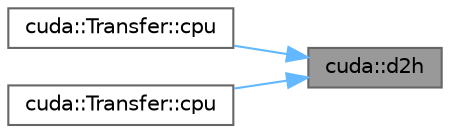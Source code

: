 digraph "cuda::d2h"
{
 // LATEX_PDF_SIZE
  bgcolor="transparent";
  edge [fontname=Helvetica,fontsize=10,labelfontname=Helvetica,labelfontsize=10];
  node [fontname=Helvetica,fontsize=10,shape=box,height=0.2,width=0.4];
  rankdir="RL";
  Node1 [id="Node000001",label="cuda::d2h",height=0.2,width=0.4,color="gray40", fillcolor="grey60", style="filled", fontcolor="black",tooltip="Copies size bytes from src to dst, device to host."];
  Node1 -> Node2 [id="edge1_Node000001_Node000002",dir="back",color="steelblue1",style="solid",tooltip=" "];
  Node2 [id="Node000002",label="cuda::Transfer::cpu",height=0.2,width=0.4,color="grey40", fillcolor="white", style="filled",URL="$namespacecuda_1_1_transfer.html#ac7df8c372d94b09e0cb887ef439c9857",tooltip="copy num of elements from src to dst"];
  Node1 -> Node3 [id="edge2_Node000001_Node000003",dir="back",color="steelblue1",style="solid",tooltip=" "];
  Node3 [id="Node000003",label="cuda::Transfer::cpu",height=0.2,width=0.4,color="grey40", fillcolor="white", style="filled",URL="$namespacecuda_1_1_transfer.html#a77a90df2411ff77bef1ed3893b2d4b85",tooltip="copy num of elements to host"];
}
